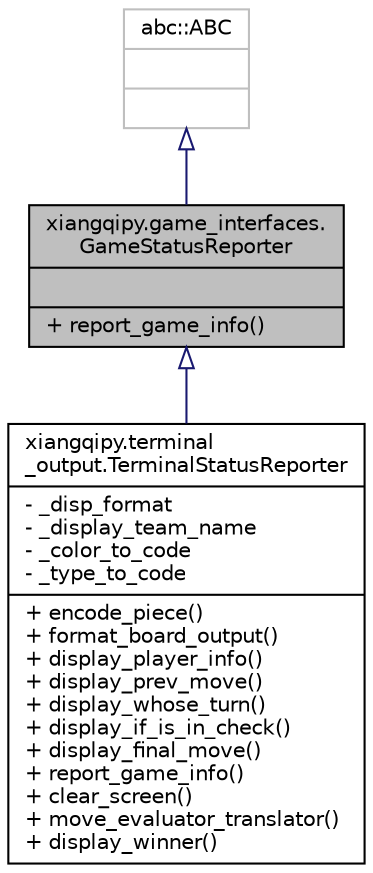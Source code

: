 digraph "xiangqipy.game_interfaces.GameStatusReporter"
{
 // LATEX_PDF_SIZE
  edge [fontname="Helvetica",fontsize="10",labelfontname="Helvetica",labelfontsize="10"];
  node [fontname="Helvetica",fontsize="10",shape=record];
  Node1 [label="{xiangqipy.game_interfaces.\lGameStatusReporter\n||+ report_game_info()\l}",height=0.2,width=0.4,color="black", fillcolor="grey75", style="filled", fontcolor="black",tooltip="Reports details of a Game."];
  Node2 -> Node1 [dir="back",color="midnightblue",fontsize="10",style="solid",arrowtail="onormal",fontname="Helvetica"];
  Node2 [label="{abc::ABC\n||}",height=0.2,width=0.4,color="grey75", fillcolor="white", style="filled",tooltip=" "];
  Node1 -> Node3 [dir="back",color="midnightblue",fontsize="10",style="solid",arrowtail="onormal",fontname="Helvetica"];
  Node3 [label="{xiangqipy.terminal\l_output.TerminalStatusReporter\n|- _disp_format\l- _display_team_name\l- _color_to_code\l- _type_to_code\l|+ encode_piece()\l+ format_board_output()\l+ display_player_info()\l+ display_prev_move()\l+ display_whose_turn()\l+ display_if_is_in_check()\l+ display_final_move()\l+ report_game_info()\l+ clear_screen()\l+ move_evaluator_translator()\l+ display_winner()\l}",height=0.2,width=0.4,color="black", fillcolor="white", style="filled",URL="$classxiangqipy_1_1terminal__output_1_1TerminalStatusReporter.html",tooltip="Outputs a text-base game board with GamePiece locations in algebraic notation."];
}
